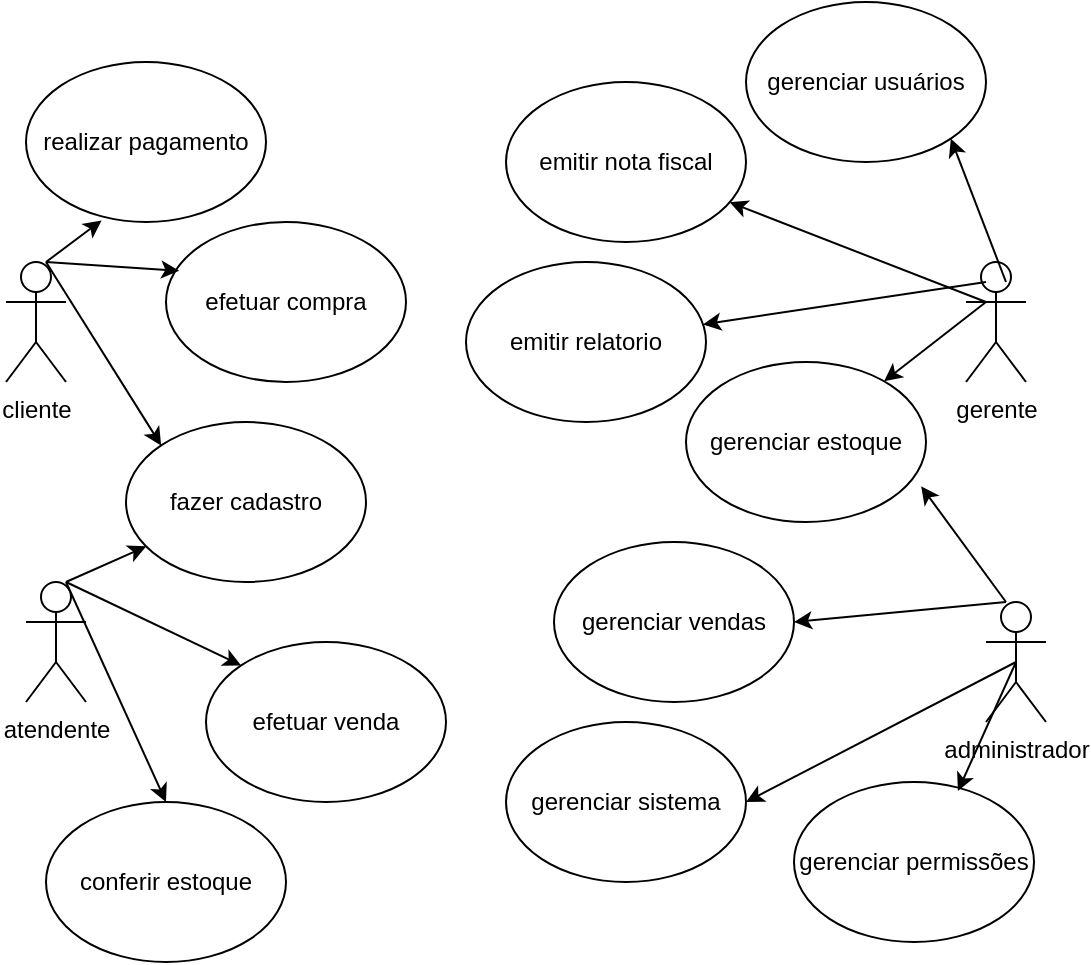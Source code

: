 <mxfile version="26.1.1">
  <diagram name="Página-1" id="wROxsZGVEmlXnHqlSQ6z">
    <mxGraphModel dx="1035" dy="1710" grid="1" gridSize="10" guides="1" tooltips="1" connect="1" arrows="1" fold="1" page="1" pageScale="1" pageWidth="827" pageHeight="1169" math="0" shadow="0">
      <root>
        <mxCell id="0" />
        <mxCell id="1" parent="0" />
        <mxCell id="Ynb8AT1KF-mLKlfd4uaw-1" value="administrador" style="shape=umlActor;verticalLabelPosition=bottom;verticalAlign=top;html=1;outlineConnect=0;" vertex="1" parent="1">
          <mxGeometry x="630" y="290" width="30" height="60" as="geometry" />
        </mxCell>
        <mxCell id="Ynb8AT1KF-mLKlfd4uaw-2" value="gerente" style="shape=umlActor;verticalLabelPosition=bottom;verticalAlign=top;html=1;outlineConnect=0;" vertex="1" parent="1">
          <mxGeometry x="620" y="120" width="30" height="60" as="geometry" />
        </mxCell>
        <mxCell id="Ynb8AT1KF-mLKlfd4uaw-3" value="atendente" style="shape=umlActor;verticalLabelPosition=bottom;verticalAlign=top;html=1;outlineConnect=0;" vertex="1" parent="1">
          <mxGeometry x="150" y="280" width="30" height="60" as="geometry" />
        </mxCell>
        <mxCell id="Ynb8AT1KF-mLKlfd4uaw-4" value="cliente" style="shape=umlActor;verticalLabelPosition=bottom;verticalAlign=top;html=1;outlineConnect=0;" vertex="1" parent="1">
          <mxGeometry x="140" y="120" width="30" height="60" as="geometry" />
        </mxCell>
        <mxCell id="Ynb8AT1KF-mLKlfd4uaw-7" value="fazer cadastro" style="ellipse;whiteSpace=wrap;html=1;" vertex="1" parent="1">
          <mxGeometry x="200" y="200" width="120" height="80" as="geometry" />
        </mxCell>
        <mxCell id="Ynb8AT1KF-mLKlfd4uaw-8" value="realizar pagamento" style="ellipse;whiteSpace=wrap;html=1;" vertex="1" parent="1">
          <mxGeometry x="150" y="20" width="120" height="80" as="geometry" />
        </mxCell>
        <mxCell id="Ynb8AT1KF-mLKlfd4uaw-9" value="conferir estoque" style="ellipse;whiteSpace=wrap;html=1;" vertex="1" parent="1">
          <mxGeometry x="160" y="390" width="120" height="80" as="geometry" />
        </mxCell>
        <mxCell id="Ynb8AT1KF-mLKlfd4uaw-10" value="efetuar compra" style="ellipse;whiteSpace=wrap;html=1;" vertex="1" parent="1">
          <mxGeometry x="220" y="100" width="120" height="80" as="geometry" />
        </mxCell>
        <mxCell id="Ynb8AT1KF-mLKlfd4uaw-11" value="efetuar venda" style="ellipse;whiteSpace=wrap;html=1;" vertex="1" parent="1">
          <mxGeometry x="240" y="310" width="120" height="80" as="geometry" />
        </mxCell>
        <mxCell id="Ynb8AT1KF-mLKlfd4uaw-12" value="emitir nota fiscal" style="ellipse;whiteSpace=wrap;html=1;" vertex="1" parent="1">
          <mxGeometry x="390" y="30" width="120" height="80" as="geometry" />
        </mxCell>
        <mxCell id="Ynb8AT1KF-mLKlfd4uaw-13" value="gerenciar estoque" style="ellipse;whiteSpace=wrap;html=1;" vertex="1" parent="1">
          <mxGeometry x="480" y="170" width="120" height="80" as="geometry" />
        </mxCell>
        <mxCell id="Ynb8AT1KF-mLKlfd4uaw-14" value="gerenciar vendas" style="ellipse;whiteSpace=wrap;html=1;" vertex="1" parent="1">
          <mxGeometry x="414" y="260" width="120" height="80" as="geometry" />
        </mxCell>
        <mxCell id="Ynb8AT1KF-mLKlfd4uaw-15" value="emitir relatorio" style="ellipse;whiteSpace=wrap;html=1;" vertex="1" parent="1">
          <mxGeometry x="370" y="120" width="120" height="80" as="geometry" />
        </mxCell>
        <mxCell id="Ynb8AT1KF-mLKlfd4uaw-16" value="gerenciar usuários" style="ellipse;whiteSpace=wrap;html=1;" vertex="1" parent="1">
          <mxGeometry x="510" y="-10" width="120" height="80" as="geometry" />
        </mxCell>
        <mxCell id="Ynb8AT1KF-mLKlfd4uaw-17" value="gerenciar sistema" style="ellipse;whiteSpace=wrap;html=1;" vertex="1" parent="1">
          <mxGeometry x="390" y="350" width="120" height="80" as="geometry" />
        </mxCell>
        <mxCell id="Ynb8AT1KF-mLKlfd4uaw-18" value="gerenciar permissões" style="ellipse;whiteSpace=wrap;html=1;" vertex="1" parent="1">
          <mxGeometry x="534" y="380" width="120" height="80" as="geometry" />
        </mxCell>
        <mxCell id="Ynb8AT1KF-mLKlfd4uaw-21" value="" style="endArrow=classic;html=1;rounded=0;entryX=0.315;entryY=0.99;entryDx=0;entryDy=0;entryPerimeter=0;" edge="1" parent="1" target="Ynb8AT1KF-mLKlfd4uaw-8">
          <mxGeometry width="50" height="50" relative="1" as="geometry">
            <mxPoint x="160" y="120" as="sourcePoint" />
            <mxPoint x="210" y="70" as="targetPoint" />
          </mxGeometry>
        </mxCell>
        <mxCell id="Ynb8AT1KF-mLKlfd4uaw-24" value="" style="endArrow=classic;html=1;rounded=0;entryX=0.055;entryY=0.305;entryDx=0;entryDy=0;entryPerimeter=0;" edge="1" parent="1" target="Ynb8AT1KF-mLKlfd4uaw-10">
          <mxGeometry width="50" height="50" relative="1" as="geometry">
            <mxPoint x="160" y="120" as="sourcePoint" />
            <mxPoint x="210" y="70" as="targetPoint" />
          </mxGeometry>
        </mxCell>
        <mxCell id="Ynb8AT1KF-mLKlfd4uaw-25" value="" style="endArrow=classic;html=1;rounded=0;entryX=0;entryY=0;entryDx=0;entryDy=0;" edge="1" parent="1" target="Ynb8AT1KF-mLKlfd4uaw-7">
          <mxGeometry width="50" height="50" relative="1" as="geometry">
            <mxPoint x="160" y="120" as="sourcePoint" />
            <mxPoint x="210" y="70" as="targetPoint" />
          </mxGeometry>
        </mxCell>
        <mxCell id="Ynb8AT1KF-mLKlfd4uaw-26" value="" style="endArrow=classic;html=1;rounded=0;" edge="1" parent="1" target="Ynb8AT1KF-mLKlfd4uaw-7">
          <mxGeometry width="50" height="50" relative="1" as="geometry">
            <mxPoint x="170" y="280" as="sourcePoint" />
            <mxPoint x="220" y="230" as="targetPoint" />
          </mxGeometry>
        </mxCell>
        <mxCell id="Ynb8AT1KF-mLKlfd4uaw-28" value="" style="endArrow=classic;html=1;rounded=0;entryX=0;entryY=0;entryDx=0;entryDy=0;" edge="1" parent="1" target="Ynb8AT1KF-mLKlfd4uaw-11">
          <mxGeometry width="50" height="50" relative="1" as="geometry">
            <mxPoint x="170" y="280" as="sourcePoint" />
            <mxPoint x="220" y="230" as="targetPoint" />
          </mxGeometry>
        </mxCell>
        <mxCell id="Ynb8AT1KF-mLKlfd4uaw-30" value="" style="endArrow=classic;html=1;rounded=0;entryX=0.5;entryY=0;entryDx=0;entryDy=0;" edge="1" parent="1" target="Ynb8AT1KF-mLKlfd4uaw-9">
          <mxGeometry width="50" height="50" relative="1" as="geometry">
            <mxPoint x="170" y="280" as="sourcePoint" />
            <mxPoint x="220" y="230" as="targetPoint" />
          </mxGeometry>
        </mxCell>
        <mxCell id="Ynb8AT1KF-mLKlfd4uaw-32" value="" style="endArrow=classic;html=1;rounded=0;entryX=1;entryY=1;entryDx=0;entryDy=0;" edge="1" parent="1" target="Ynb8AT1KF-mLKlfd4uaw-16">
          <mxGeometry width="50" height="50" relative="1" as="geometry">
            <mxPoint x="640" y="130" as="sourcePoint" />
            <mxPoint x="690" y="80" as="targetPoint" />
          </mxGeometry>
        </mxCell>
        <mxCell id="Ynb8AT1KF-mLKlfd4uaw-33" value="" style="endArrow=classic;html=1;rounded=0;" edge="1" parent="1" target="Ynb8AT1KF-mLKlfd4uaw-12">
          <mxGeometry width="50" height="50" relative="1" as="geometry">
            <mxPoint x="630" y="140" as="sourcePoint" />
            <mxPoint x="680" y="90" as="targetPoint" />
          </mxGeometry>
        </mxCell>
        <mxCell id="Ynb8AT1KF-mLKlfd4uaw-34" value="" style="endArrow=classic;html=1;rounded=0;" edge="1" parent="1" target="Ynb8AT1KF-mLKlfd4uaw-15">
          <mxGeometry width="50" height="50" relative="1" as="geometry">
            <mxPoint x="630" y="130" as="sourcePoint" />
            <mxPoint x="680" y="80" as="targetPoint" />
          </mxGeometry>
        </mxCell>
        <mxCell id="Ynb8AT1KF-mLKlfd4uaw-35" value="" style="endArrow=classic;html=1;rounded=0;" edge="1" parent="1" target="Ynb8AT1KF-mLKlfd4uaw-13">
          <mxGeometry width="50" height="50" relative="1" as="geometry">
            <mxPoint x="630" y="140" as="sourcePoint" />
            <mxPoint x="680" y="90" as="targetPoint" />
          </mxGeometry>
        </mxCell>
        <mxCell id="Ynb8AT1KF-mLKlfd4uaw-36" value="" style="endArrow=classic;html=1;rounded=0;entryX=0.98;entryY=0.777;entryDx=0;entryDy=0;entryPerimeter=0;" edge="1" parent="1" target="Ynb8AT1KF-mLKlfd4uaw-13">
          <mxGeometry width="50" height="50" relative="1" as="geometry">
            <mxPoint x="640" y="290" as="sourcePoint" />
            <mxPoint x="690" y="240" as="targetPoint" />
          </mxGeometry>
        </mxCell>
        <mxCell id="Ynb8AT1KF-mLKlfd4uaw-37" value="" style="endArrow=classic;html=1;rounded=0;entryX=1;entryY=0.5;entryDx=0;entryDy=0;" edge="1" parent="1" target="Ynb8AT1KF-mLKlfd4uaw-14">
          <mxGeometry width="50" height="50" relative="1" as="geometry">
            <mxPoint x="640" y="290" as="sourcePoint" />
            <mxPoint x="690" y="240" as="targetPoint" />
          </mxGeometry>
        </mxCell>
        <mxCell id="Ynb8AT1KF-mLKlfd4uaw-38" value="" style="endArrow=classic;html=1;rounded=0;entryX=1;entryY=0.5;entryDx=0;entryDy=0;exitX=0.5;exitY=0.5;exitDx=0;exitDy=0;exitPerimeter=0;" edge="1" parent="1" source="Ynb8AT1KF-mLKlfd4uaw-1" target="Ynb8AT1KF-mLKlfd4uaw-17">
          <mxGeometry width="50" height="50" relative="1" as="geometry">
            <mxPoint x="645" y="269.289" as="sourcePoint" />
            <mxPoint x="645" y="219.289" as="targetPoint" />
          </mxGeometry>
        </mxCell>
        <mxCell id="Ynb8AT1KF-mLKlfd4uaw-39" value="" style="endArrow=classic;html=1;rounded=0;entryX=0.683;entryY=0.057;entryDx=0;entryDy=0;entryPerimeter=0;exitX=0.5;exitY=0.5;exitDx=0;exitDy=0;exitPerimeter=0;" edge="1" parent="1" source="Ynb8AT1KF-mLKlfd4uaw-1" target="Ynb8AT1KF-mLKlfd4uaw-18">
          <mxGeometry width="50" height="50" relative="1" as="geometry">
            <mxPoint x="640" y="330" as="sourcePoint" />
            <mxPoint x="690" y="280" as="targetPoint" />
          </mxGeometry>
        </mxCell>
      </root>
    </mxGraphModel>
  </diagram>
</mxfile>
